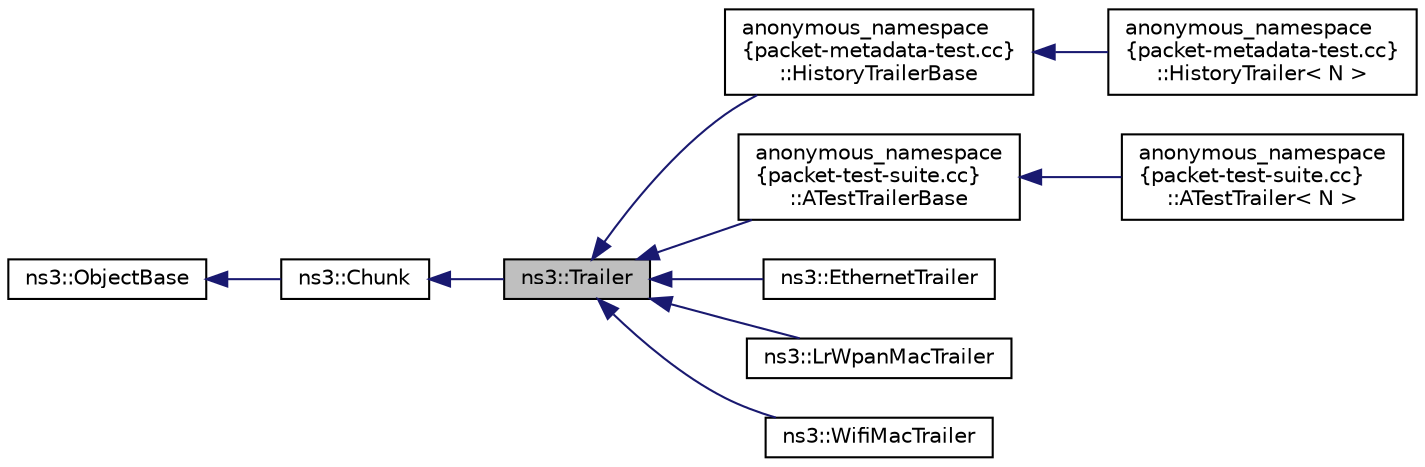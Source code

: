digraph "ns3::Trailer"
{
 // LATEX_PDF_SIZE
  edge [fontname="Helvetica",fontsize="10",labelfontname="Helvetica",labelfontsize="10"];
  node [fontname="Helvetica",fontsize="10",shape=record];
  rankdir="LR";
  Node1 [label="ns3::Trailer",height=0.2,width=0.4,color="black", fillcolor="grey75", style="filled", fontcolor="black",tooltip="Protocol trailer serialization and deserialization."];
  Node2 -> Node1 [dir="back",color="midnightblue",fontsize="10",style="solid",fontname="Helvetica"];
  Node2 [label="ns3::Chunk",height=0.2,width=0.4,color="black", fillcolor="white", style="filled",URL="$classns3_1_1_chunk.html",tooltip="abstract base class for ns3::Header and ns3::Trailer"];
  Node3 -> Node2 [dir="back",color="midnightblue",fontsize="10",style="solid",fontname="Helvetica"];
  Node3 [label="ns3::ObjectBase",height=0.2,width=0.4,color="black", fillcolor="white", style="filled",URL="$classns3_1_1_object_base.html",tooltip="Anchor the ns-3 type and attribute system."];
  Node1 -> Node4 [dir="back",color="midnightblue",fontsize="10",style="solid",fontname="Helvetica"];
  Node4 [label="anonymous_namespace\l\{packet-metadata-test.cc\}\l::HistoryTrailerBase",height=0.2,width=0.4,color="black", fillcolor="white", style="filled",URL="$classanonymous__namespace_02packet-metadata-test_8cc_03_1_1_history_trailer_base.html",tooltip="Base trailer-type class to check the proper trailer concatenation."];
  Node4 -> Node5 [dir="back",color="midnightblue",fontsize="10",style="solid",fontname="Helvetica"];
  Node5 [label="anonymous_namespace\l\{packet-metadata-test.cc\}\l::HistoryTrailer\< N \>",height=0.2,width=0.4,color="black", fillcolor="white", style="filled",URL="$classanonymous__namespace_02packet-metadata-test_8cc_03_1_1_history_trailer.html",tooltip="Template trailer-type class to check the proper trailer concatenation."];
  Node1 -> Node6 [dir="back",color="midnightblue",fontsize="10",style="solid",fontname="Helvetica"];
  Node6 [label="anonymous_namespace\l\{packet-test-suite.cc\}\l::ATestTrailerBase",height=0.2,width=0.4,color="black", fillcolor="white", style="filled",URL="$classanonymous__namespace_02packet-test-suite_8cc_03_1_1_a_test_trailer_base.html",tooltip="Base class for Test trailers."];
  Node6 -> Node7 [dir="back",color="midnightblue",fontsize="10",style="solid",fontname="Helvetica"];
  Node7 [label="anonymous_namespace\l\{packet-test-suite.cc\}\l::ATestTrailer\< N \>",height=0.2,width=0.4,color="black", fillcolor="white", style="filled",URL="$classanonymous__namespace_02packet-test-suite_8cc_03_1_1_a_test_trailer.html",tooltip="Template class for Test trailers."];
  Node1 -> Node8 [dir="back",color="midnightblue",fontsize="10",style="solid",fontname="Helvetica"];
  Node8 [label="ns3::EthernetTrailer",height=0.2,width=0.4,color="black", fillcolor="white", style="filled",URL="$classns3_1_1_ethernet_trailer.html",tooltip="Packet trailer for Ethernet."];
  Node1 -> Node9 [dir="back",color="midnightblue",fontsize="10",style="solid",fontname="Helvetica"];
  Node9 [label="ns3::LrWpanMacTrailer",height=0.2,width=0.4,color="black", fillcolor="white", style="filled",URL="$classns3_1_1_lr_wpan_mac_trailer.html",tooltip="Represent the Mac Trailer with the Frame Check Sequence field."];
  Node1 -> Node10 [dir="back",color="midnightblue",fontsize="10",style="solid",fontname="Helvetica"];
  Node10 [label="ns3::WifiMacTrailer",height=0.2,width=0.4,color="black", fillcolor="white", style="filled",URL="$classns3_1_1_wifi_mac_trailer.html",tooltip="Implements the IEEE 802.11 MAC trailer."];
}
